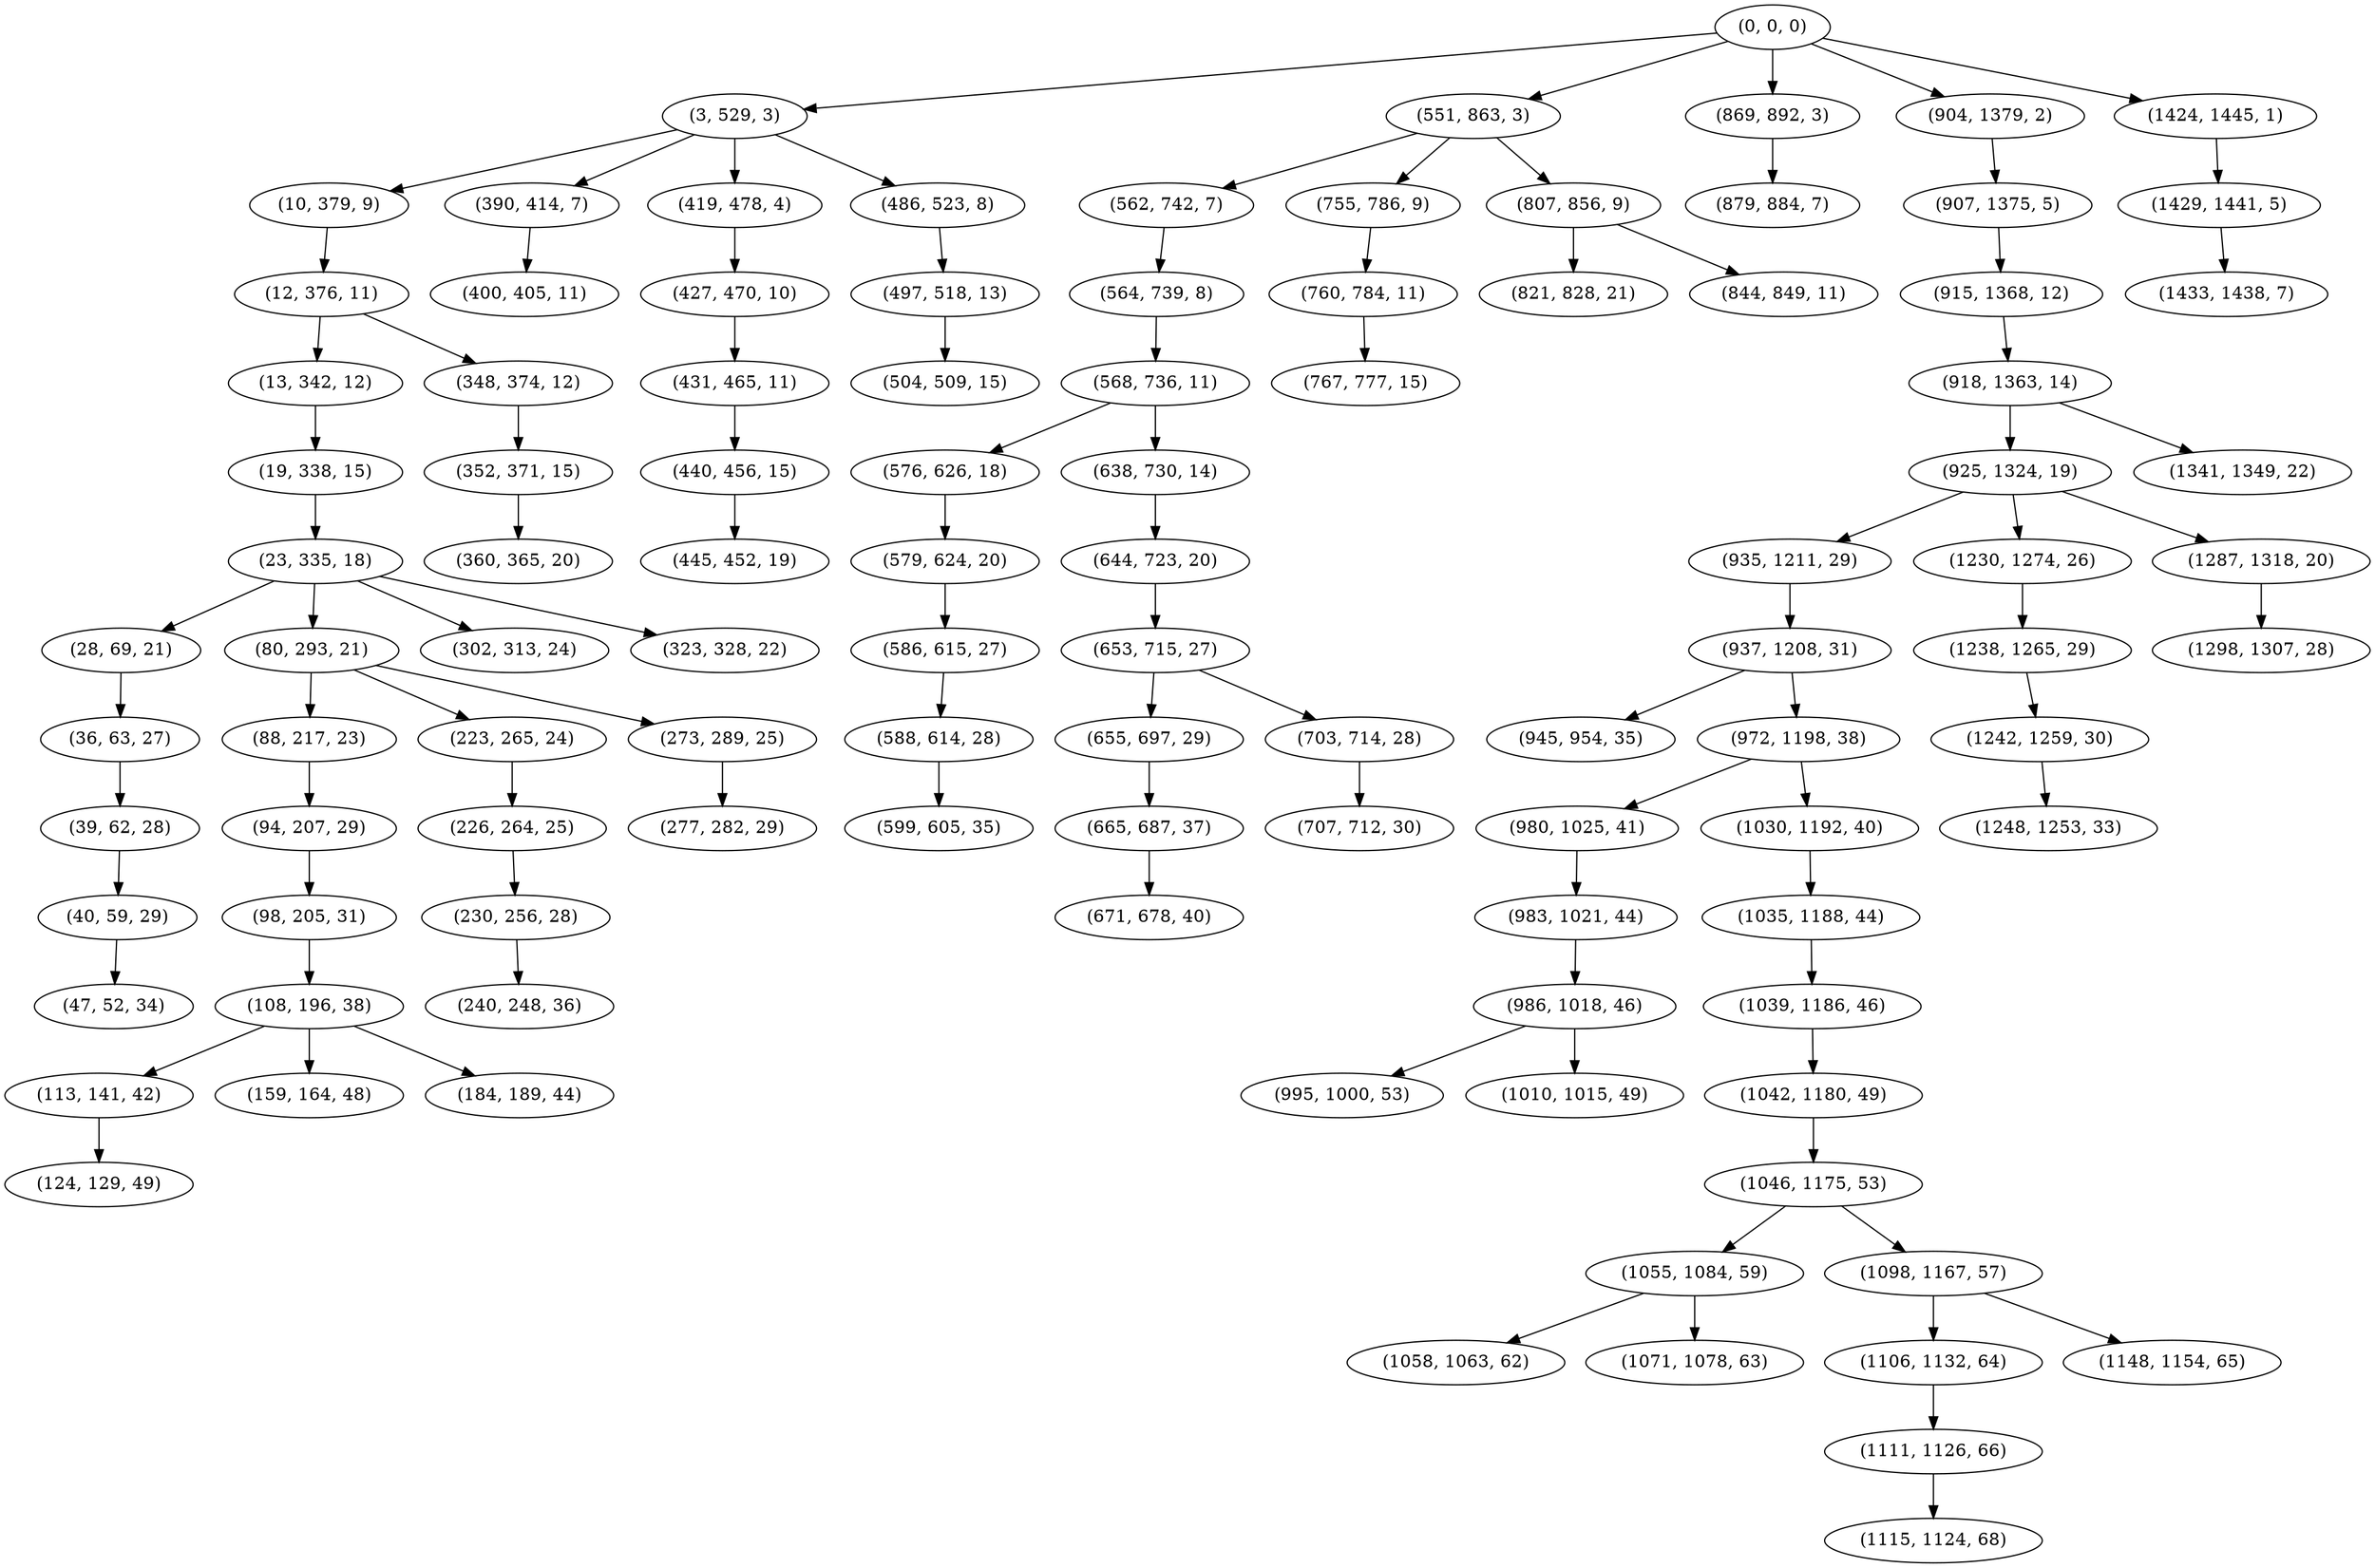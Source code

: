 digraph tree {
    "(0, 0, 0)";
    "(3, 529, 3)";
    "(10, 379, 9)";
    "(12, 376, 11)";
    "(13, 342, 12)";
    "(19, 338, 15)";
    "(23, 335, 18)";
    "(28, 69, 21)";
    "(36, 63, 27)";
    "(39, 62, 28)";
    "(40, 59, 29)";
    "(47, 52, 34)";
    "(80, 293, 21)";
    "(88, 217, 23)";
    "(94, 207, 29)";
    "(98, 205, 31)";
    "(108, 196, 38)";
    "(113, 141, 42)";
    "(124, 129, 49)";
    "(159, 164, 48)";
    "(184, 189, 44)";
    "(223, 265, 24)";
    "(226, 264, 25)";
    "(230, 256, 28)";
    "(240, 248, 36)";
    "(273, 289, 25)";
    "(277, 282, 29)";
    "(302, 313, 24)";
    "(323, 328, 22)";
    "(348, 374, 12)";
    "(352, 371, 15)";
    "(360, 365, 20)";
    "(390, 414, 7)";
    "(400, 405, 11)";
    "(419, 478, 4)";
    "(427, 470, 10)";
    "(431, 465, 11)";
    "(440, 456, 15)";
    "(445, 452, 19)";
    "(486, 523, 8)";
    "(497, 518, 13)";
    "(504, 509, 15)";
    "(551, 863, 3)";
    "(562, 742, 7)";
    "(564, 739, 8)";
    "(568, 736, 11)";
    "(576, 626, 18)";
    "(579, 624, 20)";
    "(586, 615, 27)";
    "(588, 614, 28)";
    "(599, 605, 35)";
    "(638, 730, 14)";
    "(644, 723, 20)";
    "(653, 715, 27)";
    "(655, 697, 29)";
    "(665, 687, 37)";
    "(671, 678, 40)";
    "(703, 714, 28)";
    "(707, 712, 30)";
    "(755, 786, 9)";
    "(760, 784, 11)";
    "(767, 777, 15)";
    "(807, 856, 9)";
    "(821, 828, 21)";
    "(844, 849, 11)";
    "(869, 892, 3)";
    "(879, 884, 7)";
    "(904, 1379, 2)";
    "(907, 1375, 5)";
    "(915, 1368, 12)";
    "(918, 1363, 14)";
    "(925, 1324, 19)";
    "(935, 1211, 29)";
    "(937, 1208, 31)";
    "(945, 954, 35)";
    "(972, 1198, 38)";
    "(980, 1025, 41)";
    "(983, 1021, 44)";
    "(986, 1018, 46)";
    "(995, 1000, 53)";
    "(1010, 1015, 49)";
    "(1030, 1192, 40)";
    "(1035, 1188, 44)";
    "(1039, 1186, 46)";
    "(1042, 1180, 49)";
    "(1046, 1175, 53)";
    "(1055, 1084, 59)";
    "(1058, 1063, 62)";
    "(1071, 1078, 63)";
    "(1098, 1167, 57)";
    "(1106, 1132, 64)";
    "(1111, 1126, 66)";
    "(1115, 1124, 68)";
    "(1148, 1154, 65)";
    "(1230, 1274, 26)";
    "(1238, 1265, 29)";
    "(1242, 1259, 30)";
    "(1248, 1253, 33)";
    "(1287, 1318, 20)";
    "(1298, 1307, 28)";
    "(1341, 1349, 22)";
    "(1424, 1445, 1)";
    "(1429, 1441, 5)";
    "(1433, 1438, 7)";
    "(0, 0, 0)" -> "(3, 529, 3)";
    "(0, 0, 0)" -> "(551, 863, 3)";
    "(0, 0, 0)" -> "(869, 892, 3)";
    "(0, 0, 0)" -> "(904, 1379, 2)";
    "(0, 0, 0)" -> "(1424, 1445, 1)";
    "(3, 529, 3)" -> "(10, 379, 9)";
    "(3, 529, 3)" -> "(390, 414, 7)";
    "(3, 529, 3)" -> "(419, 478, 4)";
    "(3, 529, 3)" -> "(486, 523, 8)";
    "(10, 379, 9)" -> "(12, 376, 11)";
    "(12, 376, 11)" -> "(13, 342, 12)";
    "(12, 376, 11)" -> "(348, 374, 12)";
    "(13, 342, 12)" -> "(19, 338, 15)";
    "(19, 338, 15)" -> "(23, 335, 18)";
    "(23, 335, 18)" -> "(28, 69, 21)";
    "(23, 335, 18)" -> "(80, 293, 21)";
    "(23, 335, 18)" -> "(302, 313, 24)";
    "(23, 335, 18)" -> "(323, 328, 22)";
    "(28, 69, 21)" -> "(36, 63, 27)";
    "(36, 63, 27)" -> "(39, 62, 28)";
    "(39, 62, 28)" -> "(40, 59, 29)";
    "(40, 59, 29)" -> "(47, 52, 34)";
    "(80, 293, 21)" -> "(88, 217, 23)";
    "(80, 293, 21)" -> "(223, 265, 24)";
    "(80, 293, 21)" -> "(273, 289, 25)";
    "(88, 217, 23)" -> "(94, 207, 29)";
    "(94, 207, 29)" -> "(98, 205, 31)";
    "(98, 205, 31)" -> "(108, 196, 38)";
    "(108, 196, 38)" -> "(113, 141, 42)";
    "(108, 196, 38)" -> "(159, 164, 48)";
    "(108, 196, 38)" -> "(184, 189, 44)";
    "(113, 141, 42)" -> "(124, 129, 49)";
    "(223, 265, 24)" -> "(226, 264, 25)";
    "(226, 264, 25)" -> "(230, 256, 28)";
    "(230, 256, 28)" -> "(240, 248, 36)";
    "(273, 289, 25)" -> "(277, 282, 29)";
    "(348, 374, 12)" -> "(352, 371, 15)";
    "(352, 371, 15)" -> "(360, 365, 20)";
    "(390, 414, 7)" -> "(400, 405, 11)";
    "(419, 478, 4)" -> "(427, 470, 10)";
    "(427, 470, 10)" -> "(431, 465, 11)";
    "(431, 465, 11)" -> "(440, 456, 15)";
    "(440, 456, 15)" -> "(445, 452, 19)";
    "(486, 523, 8)" -> "(497, 518, 13)";
    "(497, 518, 13)" -> "(504, 509, 15)";
    "(551, 863, 3)" -> "(562, 742, 7)";
    "(551, 863, 3)" -> "(755, 786, 9)";
    "(551, 863, 3)" -> "(807, 856, 9)";
    "(562, 742, 7)" -> "(564, 739, 8)";
    "(564, 739, 8)" -> "(568, 736, 11)";
    "(568, 736, 11)" -> "(576, 626, 18)";
    "(568, 736, 11)" -> "(638, 730, 14)";
    "(576, 626, 18)" -> "(579, 624, 20)";
    "(579, 624, 20)" -> "(586, 615, 27)";
    "(586, 615, 27)" -> "(588, 614, 28)";
    "(588, 614, 28)" -> "(599, 605, 35)";
    "(638, 730, 14)" -> "(644, 723, 20)";
    "(644, 723, 20)" -> "(653, 715, 27)";
    "(653, 715, 27)" -> "(655, 697, 29)";
    "(653, 715, 27)" -> "(703, 714, 28)";
    "(655, 697, 29)" -> "(665, 687, 37)";
    "(665, 687, 37)" -> "(671, 678, 40)";
    "(703, 714, 28)" -> "(707, 712, 30)";
    "(755, 786, 9)" -> "(760, 784, 11)";
    "(760, 784, 11)" -> "(767, 777, 15)";
    "(807, 856, 9)" -> "(821, 828, 21)";
    "(807, 856, 9)" -> "(844, 849, 11)";
    "(869, 892, 3)" -> "(879, 884, 7)";
    "(904, 1379, 2)" -> "(907, 1375, 5)";
    "(907, 1375, 5)" -> "(915, 1368, 12)";
    "(915, 1368, 12)" -> "(918, 1363, 14)";
    "(918, 1363, 14)" -> "(925, 1324, 19)";
    "(918, 1363, 14)" -> "(1341, 1349, 22)";
    "(925, 1324, 19)" -> "(935, 1211, 29)";
    "(925, 1324, 19)" -> "(1230, 1274, 26)";
    "(925, 1324, 19)" -> "(1287, 1318, 20)";
    "(935, 1211, 29)" -> "(937, 1208, 31)";
    "(937, 1208, 31)" -> "(945, 954, 35)";
    "(937, 1208, 31)" -> "(972, 1198, 38)";
    "(972, 1198, 38)" -> "(980, 1025, 41)";
    "(972, 1198, 38)" -> "(1030, 1192, 40)";
    "(980, 1025, 41)" -> "(983, 1021, 44)";
    "(983, 1021, 44)" -> "(986, 1018, 46)";
    "(986, 1018, 46)" -> "(995, 1000, 53)";
    "(986, 1018, 46)" -> "(1010, 1015, 49)";
    "(1030, 1192, 40)" -> "(1035, 1188, 44)";
    "(1035, 1188, 44)" -> "(1039, 1186, 46)";
    "(1039, 1186, 46)" -> "(1042, 1180, 49)";
    "(1042, 1180, 49)" -> "(1046, 1175, 53)";
    "(1046, 1175, 53)" -> "(1055, 1084, 59)";
    "(1046, 1175, 53)" -> "(1098, 1167, 57)";
    "(1055, 1084, 59)" -> "(1058, 1063, 62)";
    "(1055, 1084, 59)" -> "(1071, 1078, 63)";
    "(1098, 1167, 57)" -> "(1106, 1132, 64)";
    "(1098, 1167, 57)" -> "(1148, 1154, 65)";
    "(1106, 1132, 64)" -> "(1111, 1126, 66)";
    "(1111, 1126, 66)" -> "(1115, 1124, 68)";
    "(1230, 1274, 26)" -> "(1238, 1265, 29)";
    "(1238, 1265, 29)" -> "(1242, 1259, 30)";
    "(1242, 1259, 30)" -> "(1248, 1253, 33)";
    "(1287, 1318, 20)" -> "(1298, 1307, 28)";
    "(1424, 1445, 1)" -> "(1429, 1441, 5)";
    "(1429, 1441, 5)" -> "(1433, 1438, 7)";
}
